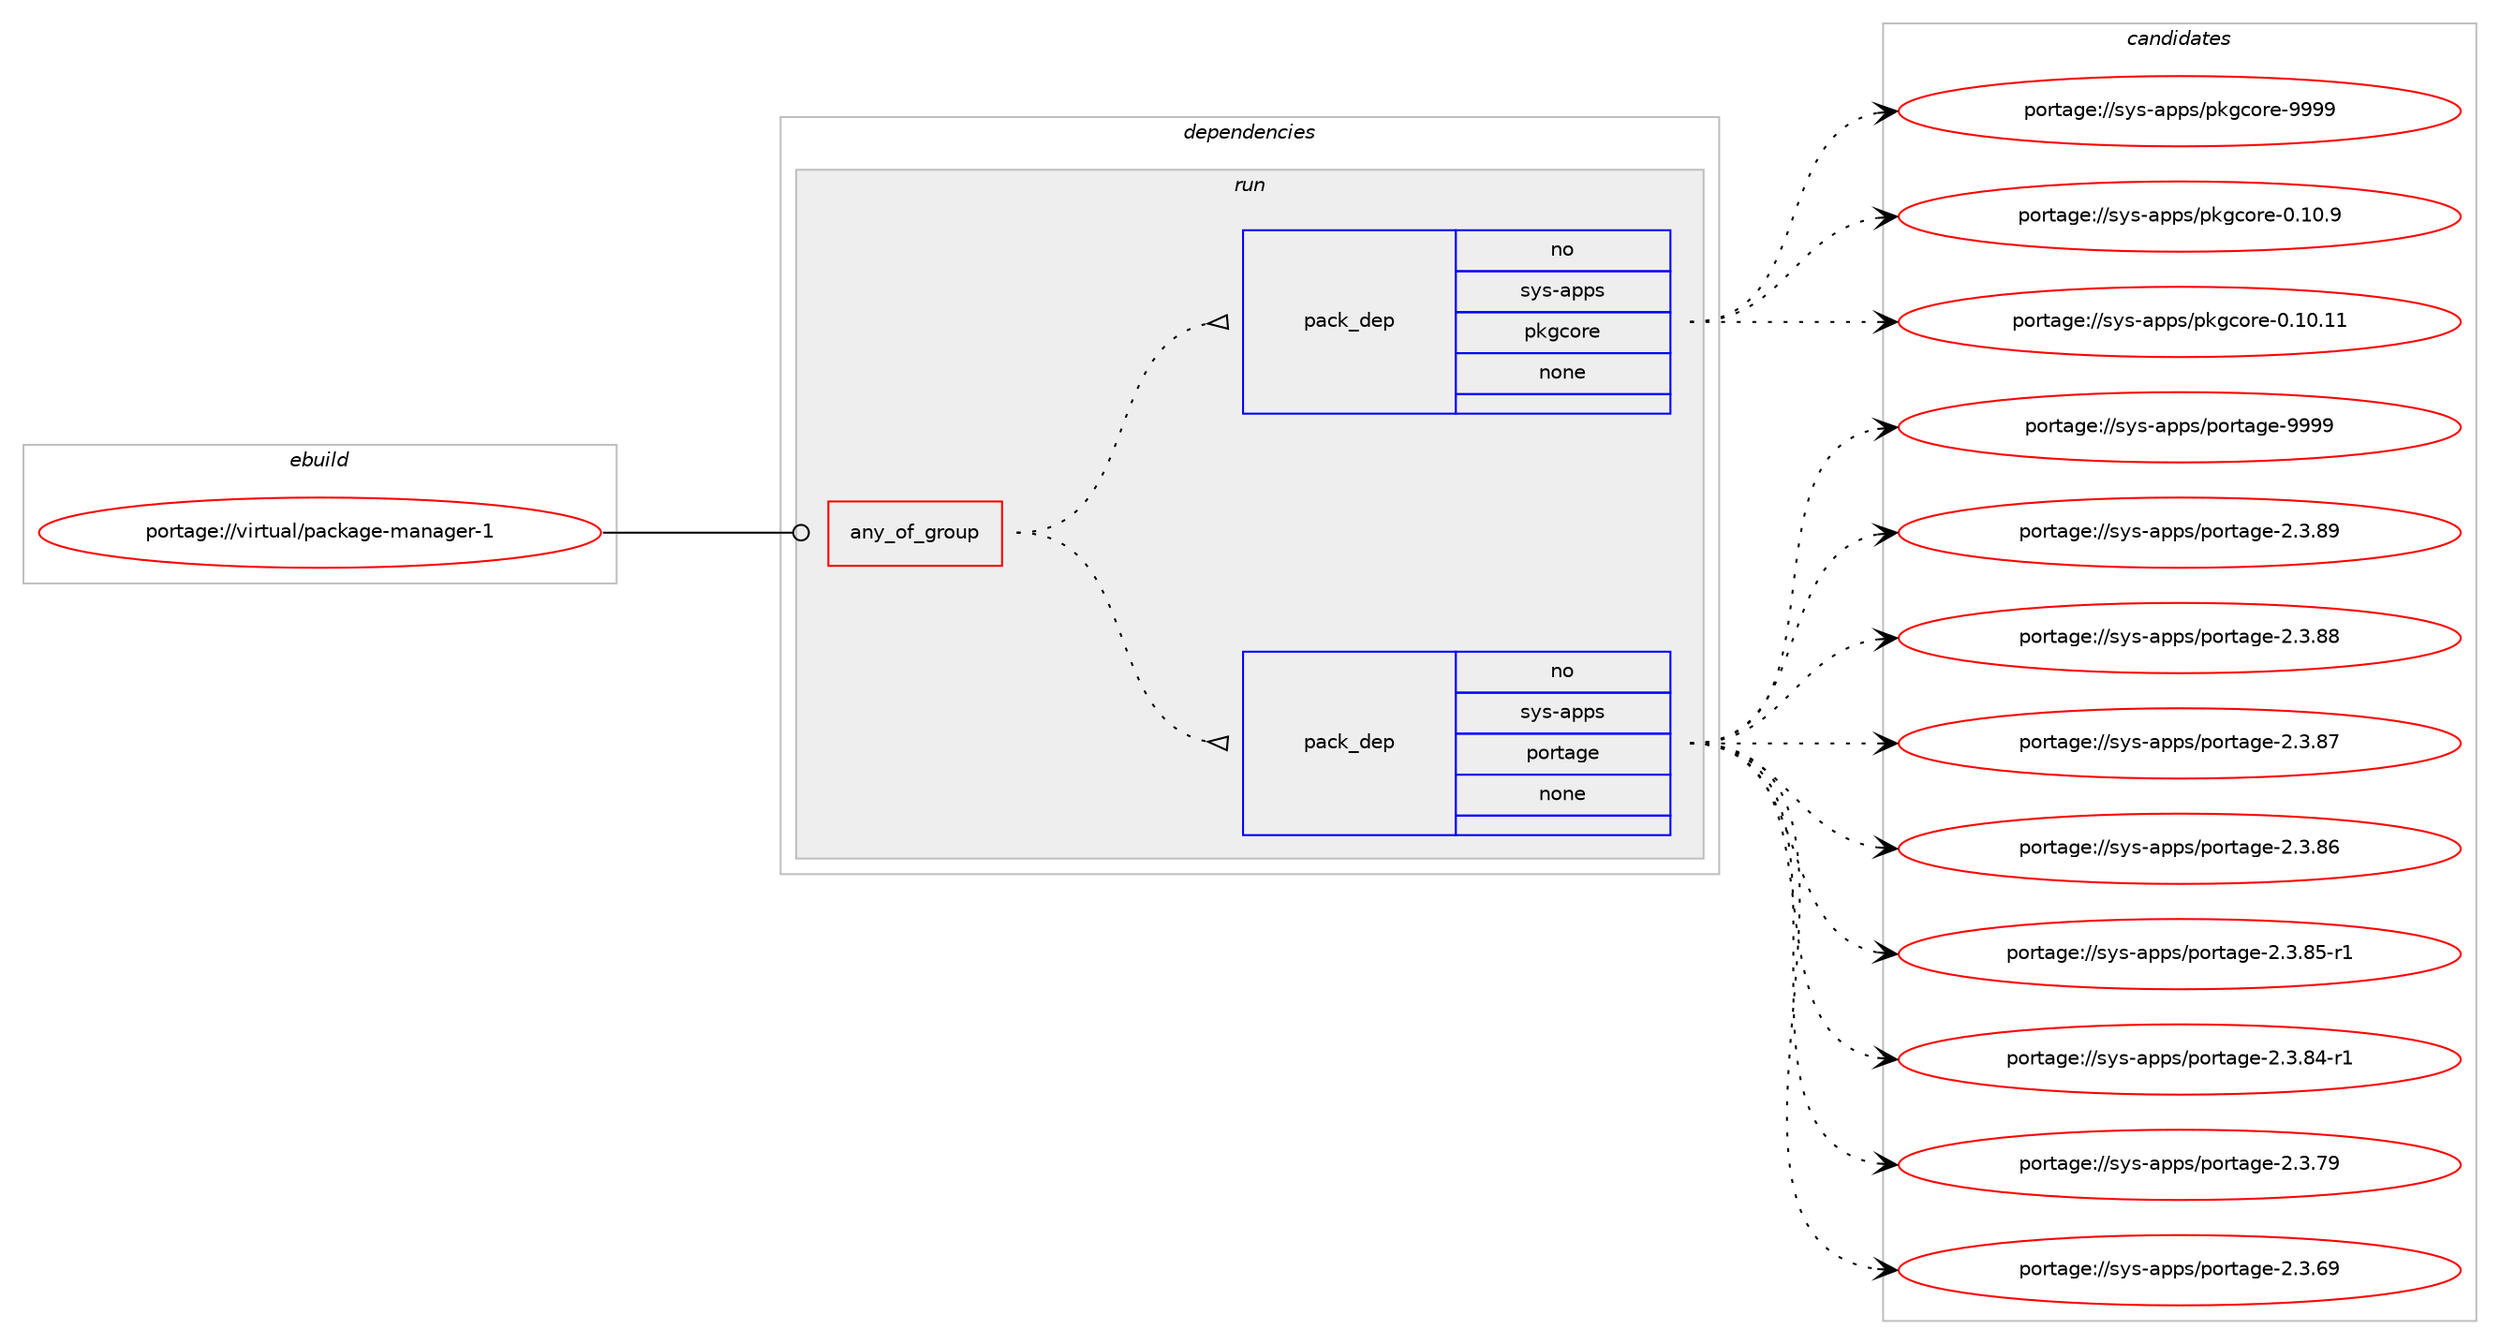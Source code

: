 digraph prolog {

# *************
# Graph options
# *************

newrank=true;
concentrate=true;
compound=true;
graph [rankdir=LR,fontname=Helvetica,fontsize=10,ranksep=1.5];#, ranksep=2.5, nodesep=0.2];
edge  [arrowhead=vee];
node  [fontname=Helvetica,fontsize=10];

# **********
# The ebuild
# **********

subgraph cluster_leftcol {
color=gray;
rank=same;
label=<<i>ebuild</i>>;
id [label="portage://virtual/package-manager-1", color=red, width=4, href="../virtual/package-manager-1.svg"];
}

# ****************
# The dependencies
# ****************

subgraph cluster_midcol {
color=gray;
label=<<i>dependencies</i>>;
subgraph cluster_compile {
fillcolor="#eeeeee";
style=filled;
label=<<i>compile</i>>;
}
subgraph cluster_compileandrun {
fillcolor="#eeeeee";
style=filled;
label=<<i>compile and run</i>>;
}
subgraph cluster_run {
fillcolor="#eeeeee";
style=filled;
label=<<i>run</i>>;
subgraph any737 {
dependency37414 [label=<<TABLE BORDER="0" CELLBORDER="1" CELLSPACING="0" CELLPADDING="4"><TR><TD CELLPADDING="10">any_of_group</TD></TR></TABLE>>, shape=none, color=red];subgraph pack29920 {
dependency37415 [label=<<TABLE BORDER="0" CELLBORDER="1" CELLSPACING="0" CELLPADDING="4" WIDTH="220"><TR><TD ROWSPAN="6" CELLPADDING="30">pack_dep</TD></TR><TR><TD WIDTH="110">no</TD></TR><TR><TD>sys-apps</TD></TR><TR><TD>portage</TD></TR><TR><TD>none</TD></TR><TR><TD></TD></TR></TABLE>>, shape=none, color=blue];
}
dependency37414:e -> dependency37415:w [weight=20,style="dotted",arrowhead="oinv"];
subgraph pack29921 {
dependency37416 [label=<<TABLE BORDER="0" CELLBORDER="1" CELLSPACING="0" CELLPADDING="4" WIDTH="220"><TR><TD ROWSPAN="6" CELLPADDING="30">pack_dep</TD></TR><TR><TD WIDTH="110">no</TD></TR><TR><TD>sys-apps</TD></TR><TR><TD>pkgcore</TD></TR><TR><TD>none</TD></TR><TR><TD></TD></TR></TABLE>>, shape=none, color=blue];
}
dependency37414:e -> dependency37416:w [weight=20,style="dotted",arrowhead="oinv"];
}
id:e -> dependency37414:w [weight=20,style="solid",arrowhead="odot"];
}
}

# **************
# The candidates
# **************

subgraph cluster_choices {
rank=same;
color=gray;
label=<<i>candidates</i>>;

subgraph choice29920 {
color=black;
nodesep=1;
choice115121115459711211211547112111114116971031014557575757 [label="portage://sys-apps/portage-9999", color=red, width=4,href="../sys-apps/portage-9999.svg"];
choice1151211154597112112115471121111141169710310145504651465657 [label="portage://sys-apps/portage-2.3.89", color=red, width=4,href="../sys-apps/portage-2.3.89.svg"];
choice1151211154597112112115471121111141169710310145504651465656 [label="portage://sys-apps/portage-2.3.88", color=red, width=4,href="../sys-apps/portage-2.3.88.svg"];
choice1151211154597112112115471121111141169710310145504651465655 [label="portage://sys-apps/portage-2.3.87", color=red, width=4,href="../sys-apps/portage-2.3.87.svg"];
choice1151211154597112112115471121111141169710310145504651465654 [label="portage://sys-apps/portage-2.3.86", color=red, width=4,href="../sys-apps/portage-2.3.86.svg"];
choice11512111545971121121154711211111411697103101455046514656534511449 [label="portage://sys-apps/portage-2.3.85-r1", color=red, width=4,href="../sys-apps/portage-2.3.85-r1.svg"];
choice11512111545971121121154711211111411697103101455046514656524511449 [label="portage://sys-apps/portage-2.3.84-r1", color=red, width=4,href="../sys-apps/portage-2.3.84-r1.svg"];
choice1151211154597112112115471121111141169710310145504651465557 [label="portage://sys-apps/portage-2.3.79", color=red, width=4,href="../sys-apps/portage-2.3.79.svg"];
choice1151211154597112112115471121111141169710310145504651465457 [label="portage://sys-apps/portage-2.3.69", color=red, width=4,href="../sys-apps/portage-2.3.69.svg"];
dependency37415:e -> choice115121115459711211211547112111114116971031014557575757:w [style=dotted,weight="100"];
dependency37415:e -> choice1151211154597112112115471121111141169710310145504651465657:w [style=dotted,weight="100"];
dependency37415:e -> choice1151211154597112112115471121111141169710310145504651465656:w [style=dotted,weight="100"];
dependency37415:e -> choice1151211154597112112115471121111141169710310145504651465655:w [style=dotted,weight="100"];
dependency37415:e -> choice1151211154597112112115471121111141169710310145504651465654:w [style=dotted,weight="100"];
dependency37415:e -> choice11512111545971121121154711211111411697103101455046514656534511449:w [style=dotted,weight="100"];
dependency37415:e -> choice11512111545971121121154711211111411697103101455046514656524511449:w [style=dotted,weight="100"];
dependency37415:e -> choice1151211154597112112115471121111141169710310145504651465557:w [style=dotted,weight="100"];
dependency37415:e -> choice1151211154597112112115471121111141169710310145504651465457:w [style=dotted,weight="100"];
}
subgraph choice29921 {
color=black;
nodesep=1;
choice115121115459711211211547112107103991111141014557575757 [label="portage://sys-apps/pkgcore-9999", color=red, width=4,href="../sys-apps/pkgcore-9999.svg"];
choice1151211154597112112115471121071039911111410145484649484657 [label="portage://sys-apps/pkgcore-0.10.9", color=red, width=4,href="../sys-apps/pkgcore-0.10.9.svg"];
choice115121115459711211211547112107103991111141014548464948464949 [label="portage://sys-apps/pkgcore-0.10.11", color=red, width=4,href="../sys-apps/pkgcore-0.10.11.svg"];
dependency37416:e -> choice115121115459711211211547112107103991111141014557575757:w [style=dotted,weight="100"];
dependency37416:e -> choice1151211154597112112115471121071039911111410145484649484657:w [style=dotted,weight="100"];
dependency37416:e -> choice115121115459711211211547112107103991111141014548464948464949:w [style=dotted,weight="100"];
}
}

}
